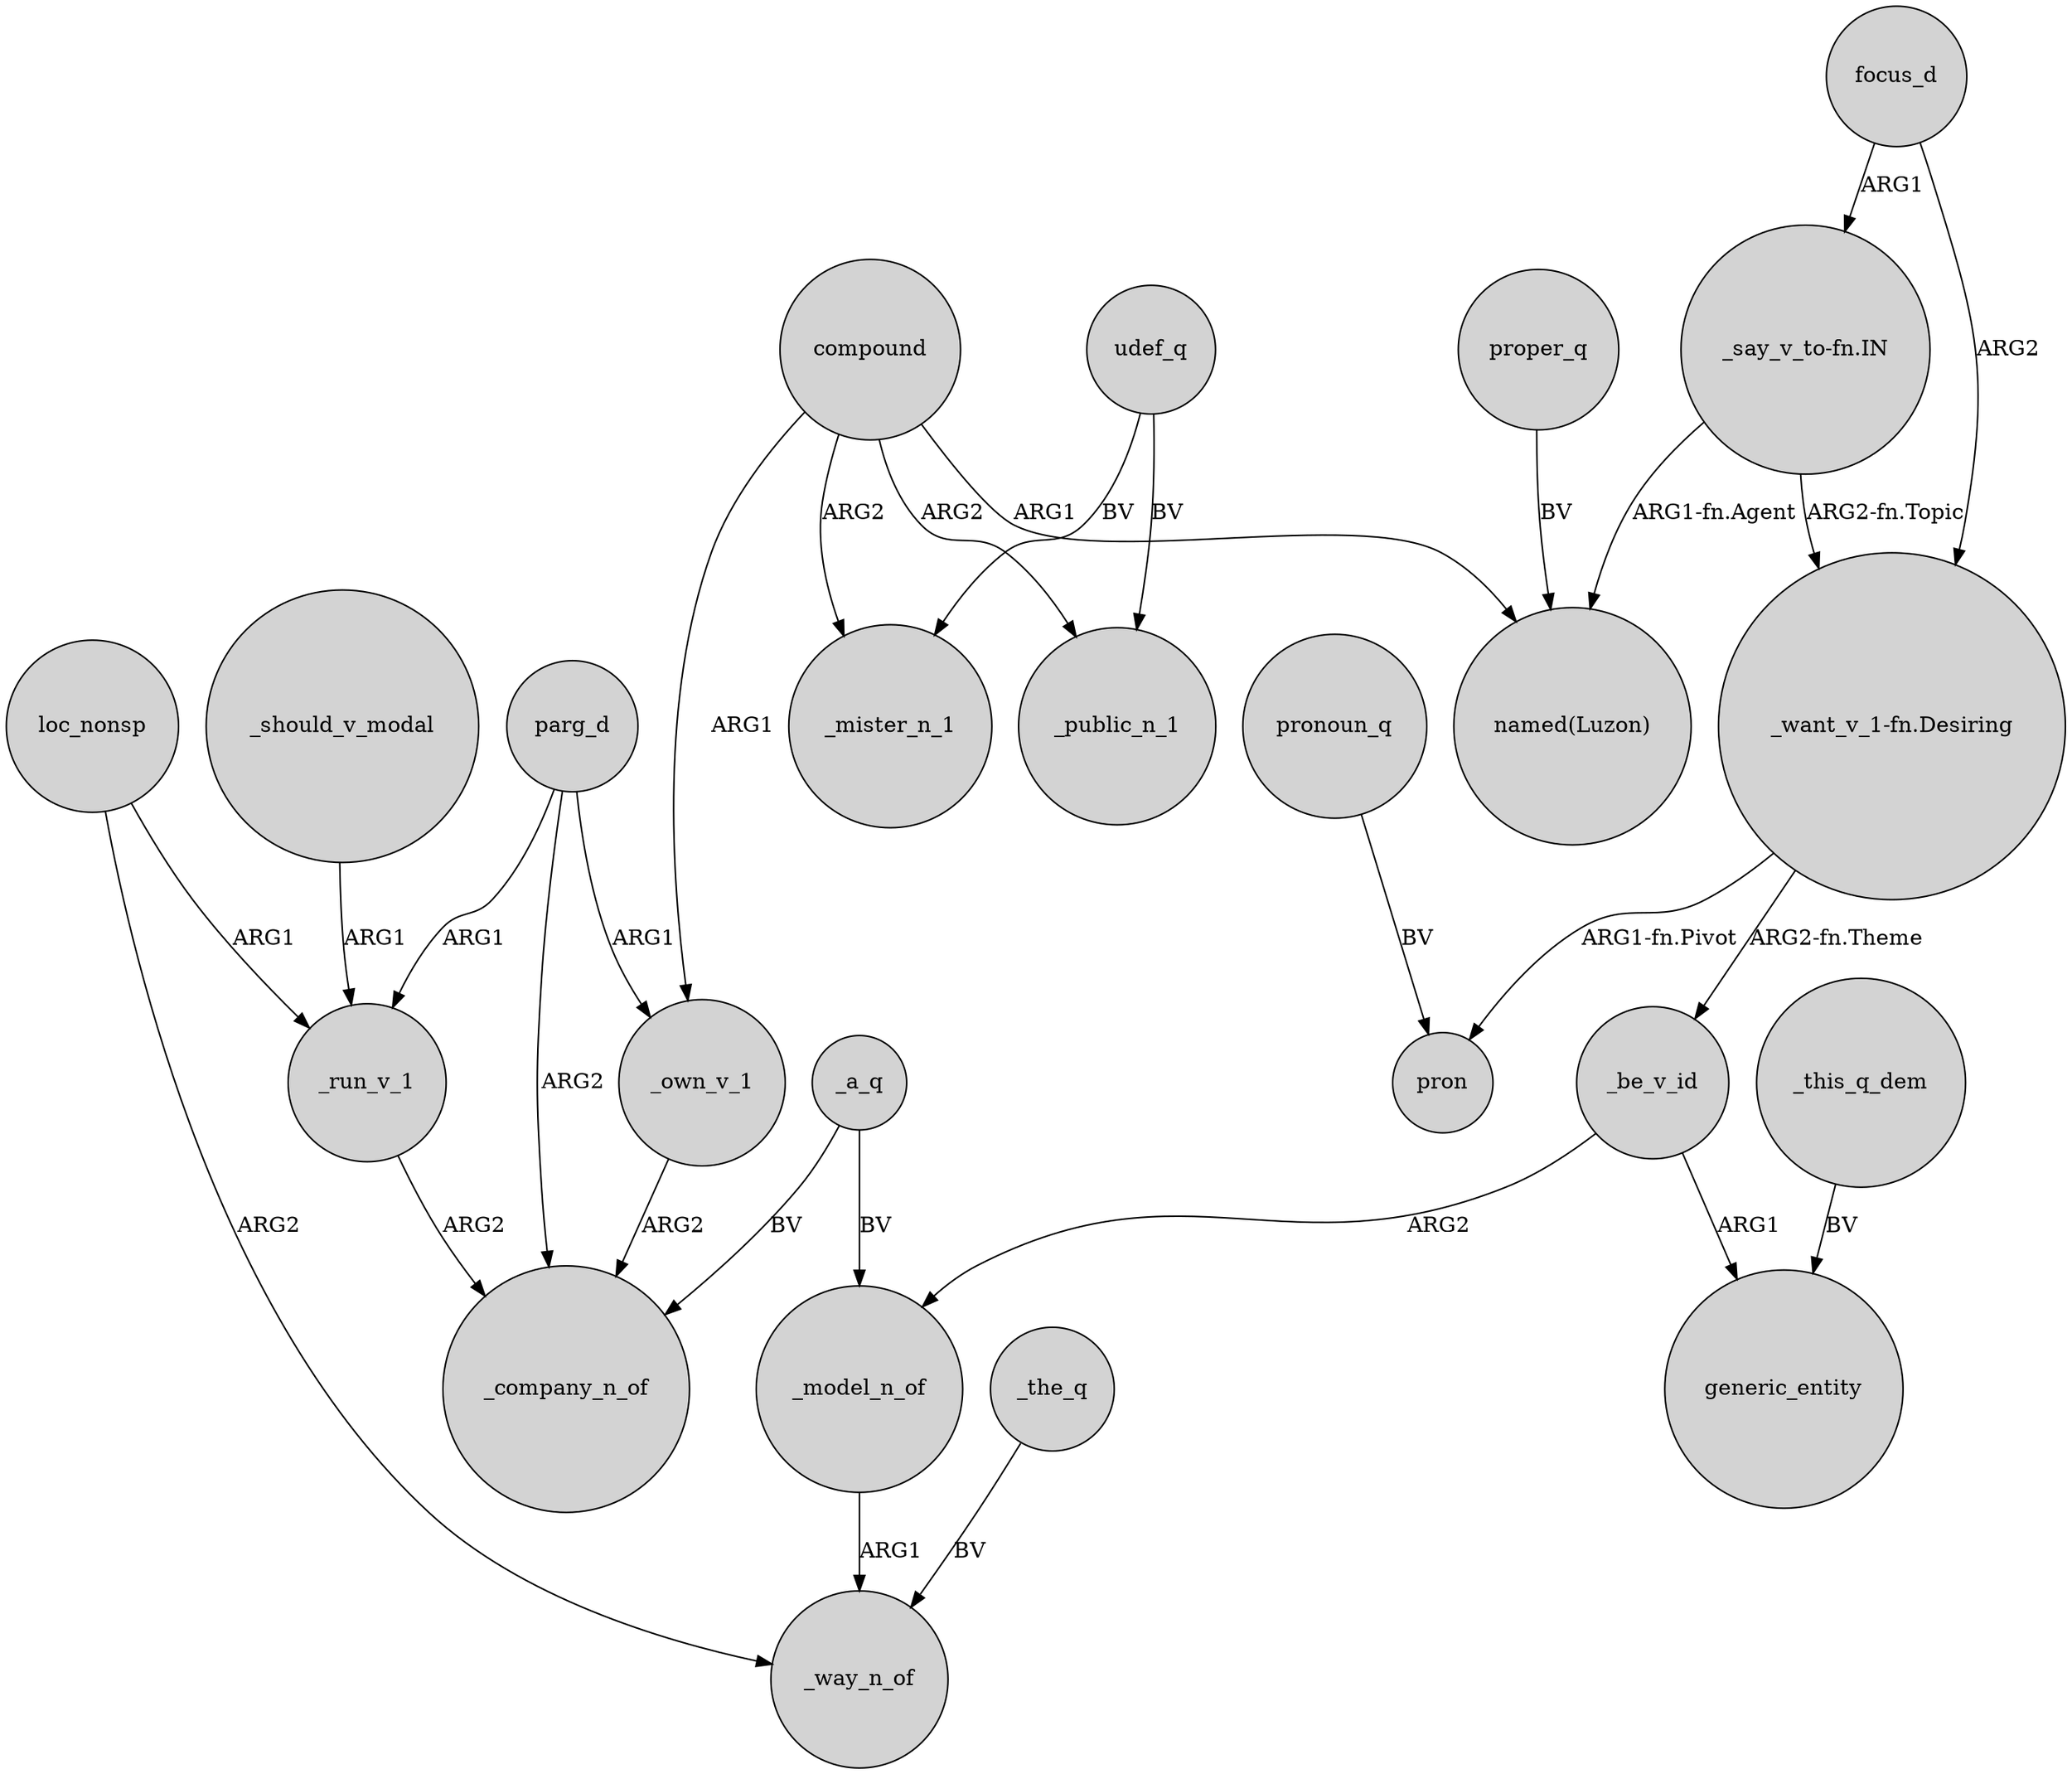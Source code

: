 digraph {
	node [shape=circle style=filled]
	loc_nonsp -> _run_v_1 [label=ARG1]
	parg_d -> _own_v_1 [label=ARG1]
	compound -> "named(Luzon)" [label=ARG1]
	compound -> _mister_n_1 [label=ARG2]
	_model_n_of -> _way_n_of [label=ARG1]
	_the_q -> _way_n_of [label=BV]
	"_want_v_1-fn.Desiring" -> pron [label="ARG1-fn.Pivot"]
	udef_q -> _mister_n_1 [label=BV]
	_should_v_modal -> _run_v_1 [label=ARG1]
	_a_q -> _model_n_of [label=BV]
	parg_d -> _run_v_1 [label=ARG1]
	compound -> _public_n_1 [label=ARG2]
	_be_v_id -> generic_entity [label=ARG1]
	compound -> _own_v_1 [label=ARG1]
	udef_q -> _public_n_1 [label=BV]
	pronoun_q -> pron [label=BV]
	loc_nonsp -> _way_n_of [label=ARG2]
	focus_d -> "_want_v_1-fn.Desiring" [label=ARG2]
	_this_q_dem -> generic_entity [label=BV]
	_run_v_1 -> _company_n_of [label=ARG2]
	"_want_v_1-fn.Desiring" -> _be_v_id [label="ARG2-fn.Theme"]
	parg_d -> _company_n_of [label=ARG2]
	_a_q -> _company_n_of [label=BV]
	"_say_v_to-fn.IN" -> "_want_v_1-fn.Desiring" [label="ARG2-fn.Topic"]
	proper_q -> "named(Luzon)" [label=BV]
	"_say_v_to-fn.IN" -> "named(Luzon)" [label="ARG1-fn.Agent"]
	_be_v_id -> _model_n_of [label=ARG2]
	_own_v_1 -> _company_n_of [label=ARG2]
	focus_d -> "_say_v_to-fn.IN" [label=ARG1]
}
